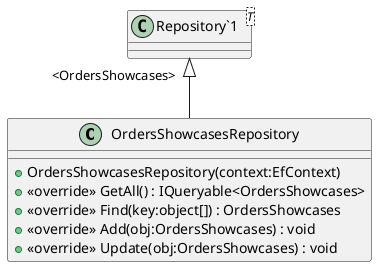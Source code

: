 @startuml
class OrdersShowcasesRepository {
    + OrdersShowcasesRepository(context:EfContext)
    + <<override>> GetAll() : IQueryable<OrdersShowcases>
    + <<override>> Find(key:object[]) : OrdersShowcases
    + <<override>> Add(obj:OrdersShowcases) : void
    + <<override>> Update(obj:OrdersShowcases) : void
}
class "Repository`1"<T> {
}
"Repository`1" "<OrdersShowcases>" <|-- OrdersShowcasesRepository
@enduml
